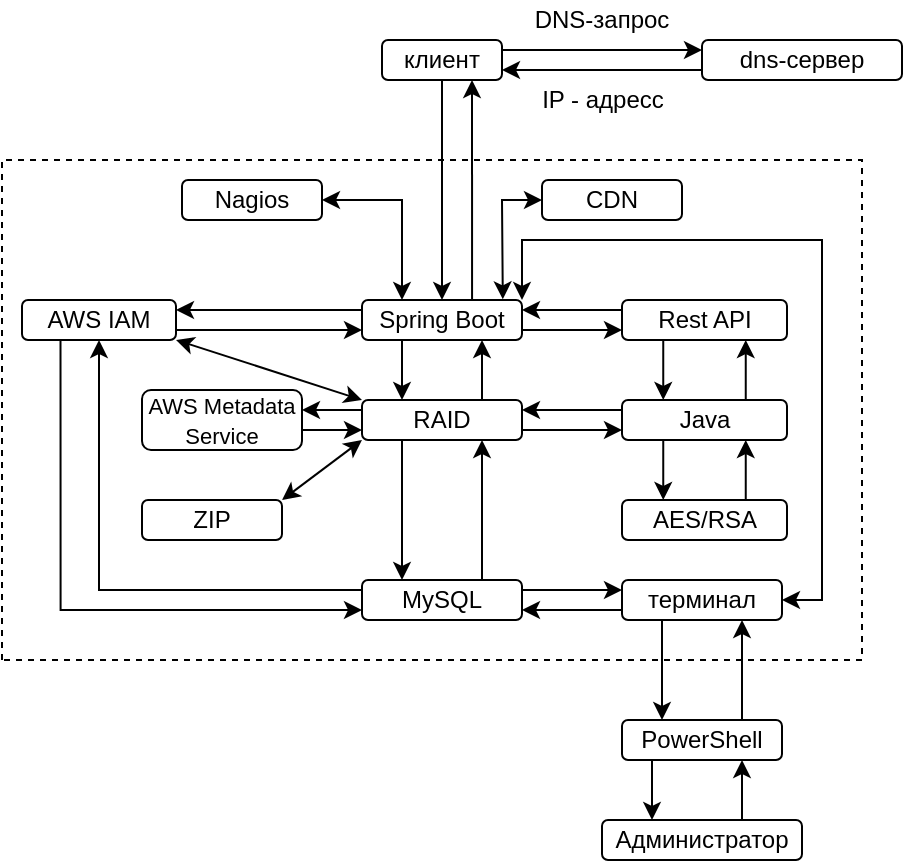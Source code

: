 <mxfile version="22.1.11" type="github">
  <diagram name="Page-1" id="obZxsj13Jo5Xu7hYfCBI">
    <mxGraphModel dx="481" dy="531" grid="1" gridSize="10" guides="1" tooltips="1" connect="1" arrows="1" fold="1" page="1" pageScale="1" pageWidth="827" pageHeight="1169" math="0" shadow="0">
      <root>
        <mxCell id="0" />
        <mxCell id="1" parent="0" />
        <mxCell id="RF3mzznCfDQ3xYkZ4044-8" style="edgeStyle=orthogonalEdgeStyle;rounded=0;orthogonalLoop=1;jettySize=auto;html=1;exitX=1;exitY=0.25;exitDx=0;exitDy=0;entryX=0;entryY=0.25;entryDx=0;entryDy=0;" edge="1" parent="1" source="RF3mzznCfDQ3xYkZ4044-1" target="RF3mzznCfDQ3xYkZ4044-3">
          <mxGeometry relative="1" as="geometry" />
        </mxCell>
        <mxCell id="RF3mzznCfDQ3xYkZ4044-98" style="edgeStyle=orthogonalEdgeStyle;rounded=0;orthogonalLoop=1;jettySize=auto;html=1;exitX=0.5;exitY=1;exitDx=0;exitDy=0;entryX=0.5;entryY=0;entryDx=0;entryDy=0;" edge="1" parent="1" source="RF3mzznCfDQ3xYkZ4044-1" target="RF3mzznCfDQ3xYkZ4044-29">
          <mxGeometry relative="1" as="geometry" />
        </mxCell>
        <mxCell id="RF3mzznCfDQ3xYkZ4044-1" value="клиент" style="rounded=1;whiteSpace=wrap;html=1;" vertex="1" parent="1">
          <mxGeometry x="380" y="60" width="60" height="20" as="geometry" />
        </mxCell>
        <mxCell id="RF3mzznCfDQ3xYkZ4044-9" style="edgeStyle=orthogonalEdgeStyle;rounded=0;orthogonalLoop=1;jettySize=auto;html=1;exitX=0;exitY=0.75;exitDx=0;exitDy=0;entryX=1;entryY=0.75;entryDx=0;entryDy=0;" edge="1" parent="1" source="RF3mzznCfDQ3xYkZ4044-3" target="RF3mzznCfDQ3xYkZ4044-1">
          <mxGeometry relative="1" as="geometry" />
        </mxCell>
        <mxCell id="RF3mzznCfDQ3xYkZ4044-3" value="dns-сервер" style="rounded=1;whiteSpace=wrap;html=1;" vertex="1" parent="1">
          <mxGeometry x="540" y="60" width="100" height="20" as="geometry" />
        </mxCell>
        <mxCell id="RF3mzznCfDQ3xYkZ4044-5" value="DNS-запрос" style="text;html=1;strokeColor=none;fillColor=none;align=center;verticalAlign=middle;whiteSpace=wrap;rounded=0;" vertex="1" parent="1">
          <mxGeometry x="450" y="40" width="80" height="20" as="geometry" />
        </mxCell>
        <mxCell id="RF3mzznCfDQ3xYkZ4044-6" value="IP - адресс" style="text;html=1;strokeColor=none;fillColor=none;align=center;verticalAlign=middle;whiteSpace=wrap;rounded=0;" vertex="1" parent="1">
          <mxGeometry x="457.5" y="80" width="65" height="20" as="geometry" />
        </mxCell>
        <mxCell id="RF3mzznCfDQ3xYkZ4044-20" value="ZIP" style="rounded=1;whiteSpace=wrap;html=1;" vertex="1" parent="1">
          <mxGeometry x="260" y="290" width="70" height="20" as="geometry" />
        </mxCell>
        <mxCell id="RF3mzznCfDQ3xYkZ4044-80" style="edgeStyle=orthogonalEdgeStyle;rounded=0;orthogonalLoop=1;jettySize=auto;html=1;exitX=0.75;exitY=0;exitDx=0;exitDy=0;entryX=0.75;entryY=1;entryDx=0;entryDy=0;" edge="1" parent="1" source="RF3mzznCfDQ3xYkZ4044-21" target="RF3mzznCfDQ3xYkZ4044-34">
          <mxGeometry relative="1" as="geometry" />
        </mxCell>
        <mxCell id="RF3mzznCfDQ3xYkZ4044-21" value="AES/RSA" style="rounded=1;whiteSpace=wrap;html=1;" vertex="1" parent="1">
          <mxGeometry x="500" y="290" width="82.5" height="20" as="geometry" />
        </mxCell>
        <mxCell id="RF3mzznCfDQ3xYkZ4044-65" style="edgeStyle=orthogonalEdgeStyle;rounded=0;orthogonalLoop=1;jettySize=auto;html=1;exitX=0;exitY=0.25;exitDx=0;exitDy=0;entryX=0.5;entryY=1;entryDx=0;entryDy=0;" edge="1" parent="1" source="RF3mzznCfDQ3xYkZ4044-22" target="RF3mzznCfDQ3xYkZ4044-27">
          <mxGeometry relative="1" as="geometry" />
        </mxCell>
        <mxCell id="RF3mzznCfDQ3xYkZ4044-120" style="edgeStyle=orthogonalEdgeStyle;rounded=0;orthogonalLoop=1;jettySize=auto;html=1;exitX=0.75;exitY=0;exitDx=0;exitDy=0;entryX=0.75;entryY=1;entryDx=0;entryDy=0;" edge="1" parent="1" source="RF3mzznCfDQ3xYkZ4044-22" target="RF3mzznCfDQ3xYkZ4044-26">
          <mxGeometry relative="1" as="geometry" />
        </mxCell>
        <mxCell id="RF3mzznCfDQ3xYkZ4044-122" style="edgeStyle=orthogonalEdgeStyle;rounded=0;orthogonalLoop=1;jettySize=auto;html=1;exitX=1;exitY=0.25;exitDx=0;exitDy=0;entryX=0;entryY=0.25;entryDx=0;entryDy=0;" edge="1" parent="1" source="RF3mzznCfDQ3xYkZ4044-22" target="RF3mzznCfDQ3xYkZ4044-121">
          <mxGeometry relative="1" as="geometry" />
        </mxCell>
        <mxCell id="RF3mzznCfDQ3xYkZ4044-22" value="MySQL" style="rounded=1;whiteSpace=wrap;html=1;" vertex="1" parent="1">
          <mxGeometry x="370" y="330" width="80" height="20" as="geometry" />
        </mxCell>
        <mxCell id="RF3mzznCfDQ3xYkZ4044-87" style="edgeStyle=orthogonalEdgeStyle;rounded=0;orthogonalLoop=1;jettySize=auto;html=1;exitX=0.75;exitY=0;exitDx=0;exitDy=0;entryX=0.75;entryY=1;entryDx=0;entryDy=0;" edge="1" parent="1" source="RF3mzznCfDQ3xYkZ4044-26" target="RF3mzznCfDQ3xYkZ4044-29">
          <mxGeometry relative="1" as="geometry" />
        </mxCell>
        <mxCell id="RF3mzznCfDQ3xYkZ4044-114" style="edgeStyle=orthogonalEdgeStyle;rounded=0;orthogonalLoop=1;jettySize=auto;html=1;exitX=1;exitY=0.75;exitDx=0;exitDy=0;entryX=0;entryY=0.75;entryDx=0;entryDy=0;" edge="1" parent="1" source="RF3mzznCfDQ3xYkZ4044-26" target="RF3mzznCfDQ3xYkZ4044-34">
          <mxGeometry relative="1" as="geometry" />
        </mxCell>
        <mxCell id="RF3mzznCfDQ3xYkZ4044-117" style="edgeStyle=orthogonalEdgeStyle;rounded=0;orthogonalLoop=1;jettySize=auto;html=1;exitX=0.25;exitY=1;exitDx=0;exitDy=0;entryX=0.25;entryY=0;entryDx=0;entryDy=0;" edge="1" parent="1" source="RF3mzznCfDQ3xYkZ4044-26" target="RF3mzznCfDQ3xYkZ4044-22">
          <mxGeometry relative="1" as="geometry" />
        </mxCell>
        <mxCell id="RF3mzznCfDQ3xYkZ4044-26" value="RAID" style="rounded=1;whiteSpace=wrap;html=1;" vertex="1" parent="1">
          <mxGeometry x="370" y="240" width="80" height="20" as="geometry" />
        </mxCell>
        <mxCell id="RF3mzznCfDQ3xYkZ4044-54" style="edgeStyle=orthogonalEdgeStyle;rounded=0;orthogonalLoop=1;jettySize=auto;html=1;exitX=1;exitY=0.75;exitDx=0;exitDy=0;entryX=0;entryY=0.75;entryDx=0;entryDy=0;" edge="1" parent="1" source="RF3mzznCfDQ3xYkZ4044-27" target="RF3mzznCfDQ3xYkZ4044-29">
          <mxGeometry relative="1" as="geometry" />
        </mxCell>
        <mxCell id="RF3mzznCfDQ3xYkZ4044-64" style="edgeStyle=orthogonalEdgeStyle;rounded=0;orthogonalLoop=1;jettySize=auto;html=1;exitX=0.25;exitY=1;exitDx=0;exitDy=0;entryX=0;entryY=0.75;entryDx=0;entryDy=0;" edge="1" parent="1" source="RF3mzznCfDQ3xYkZ4044-27" target="RF3mzznCfDQ3xYkZ4044-22">
          <mxGeometry relative="1" as="geometry" />
        </mxCell>
        <mxCell id="RF3mzznCfDQ3xYkZ4044-27" value="AWS IAM" style="rounded=1;whiteSpace=wrap;html=1;" vertex="1" parent="1">
          <mxGeometry x="200" y="190" width="77" height="20" as="geometry" />
        </mxCell>
        <mxCell id="RF3mzznCfDQ3xYkZ4044-28" style="edgeStyle=orthogonalEdgeStyle;rounded=0;orthogonalLoop=1;jettySize=auto;html=1;exitX=0.5;exitY=1;exitDx=0;exitDy=0;" edge="1" parent="1" source="RF3mzznCfDQ3xYkZ4044-27" target="RF3mzznCfDQ3xYkZ4044-27">
          <mxGeometry relative="1" as="geometry" />
        </mxCell>
        <mxCell id="RF3mzznCfDQ3xYkZ4044-53" style="edgeStyle=orthogonalEdgeStyle;rounded=0;orthogonalLoop=1;jettySize=auto;html=1;exitX=0;exitY=0.25;exitDx=0;exitDy=0;entryX=1;entryY=0.25;entryDx=0;entryDy=0;" edge="1" parent="1" source="RF3mzznCfDQ3xYkZ4044-29" target="RF3mzznCfDQ3xYkZ4044-27">
          <mxGeometry relative="1" as="geometry">
            <Array as="points">
              <mxPoint x="340" y="195" />
              <mxPoint x="340" y="195" />
            </Array>
          </mxGeometry>
        </mxCell>
        <mxCell id="RF3mzznCfDQ3xYkZ4044-85" style="edgeStyle=orthogonalEdgeStyle;rounded=0;orthogonalLoop=1;jettySize=auto;html=1;exitX=1;exitY=0.75;exitDx=0;exitDy=0;entryX=0;entryY=0.75;entryDx=0;entryDy=0;" edge="1" parent="1" source="RF3mzznCfDQ3xYkZ4044-29" target="RF3mzznCfDQ3xYkZ4044-68">
          <mxGeometry relative="1" as="geometry" />
        </mxCell>
        <mxCell id="RF3mzznCfDQ3xYkZ4044-86" style="edgeStyle=orthogonalEdgeStyle;rounded=0;orthogonalLoop=1;jettySize=auto;html=1;exitX=0.25;exitY=1;exitDx=0;exitDy=0;entryX=0.25;entryY=0;entryDx=0;entryDy=0;" edge="1" parent="1" source="RF3mzznCfDQ3xYkZ4044-29" target="RF3mzznCfDQ3xYkZ4044-26">
          <mxGeometry relative="1" as="geometry" />
        </mxCell>
        <mxCell id="RF3mzznCfDQ3xYkZ4044-96" style="edgeStyle=orthogonalEdgeStyle;rounded=0;orthogonalLoop=1;jettySize=auto;html=1;exitX=0.688;exitY=0;exitDx=0;exitDy=0;entryX=0.75;entryY=1;entryDx=0;entryDy=0;exitPerimeter=0;" edge="1" parent="1" source="RF3mzznCfDQ3xYkZ4044-29" target="RF3mzznCfDQ3xYkZ4044-1">
          <mxGeometry relative="1" as="geometry" />
        </mxCell>
        <mxCell id="RF3mzznCfDQ3xYkZ4044-29" value="Spring Boot" style="rounded=1;whiteSpace=wrap;html=1;" vertex="1" parent="1">
          <mxGeometry x="370" y="190" width="80" height="20" as="geometry" />
        </mxCell>
        <mxCell id="RF3mzznCfDQ3xYkZ4044-73" style="edgeStyle=orthogonalEdgeStyle;rounded=0;orthogonalLoop=1;jettySize=auto;html=1;exitX=0.75;exitY=0;exitDx=0;exitDy=0;entryX=0.75;entryY=1;entryDx=0;entryDy=0;" edge="1" parent="1" source="RF3mzznCfDQ3xYkZ4044-34" target="RF3mzznCfDQ3xYkZ4044-68">
          <mxGeometry relative="1" as="geometry" />
        </mxCell>
        <mxCell id="RF3mzznCfDQ3xYkZ4044-79" style="edgeStyle=orthogonalEdgeStyle;rounded=0;orthogonalLoop=1;jettySize=auto;html=1;exitX=0.25;exitY=1;exitDx=0;exitDy=0;entryX=0.25;entryY=0;entryDx=0;entryDy=0;" edge="1" parent="1" source="RF3mzznCfDQ3xYkZ4044-34" target="RF3mzznCfDQ3xYkZ4044-21">
          <mxGeometry relative="1" as="geometry" />
        </mxCell>
        <mxCell id="RF3mzznCfDQ3xYkZ4044-113" style="edgeStyle=orthogonalEdgeStyle;rounded=0;orthogonalLoop=1;jettySize=auto;html=1;exitX=0;exitY=0.25;exitDx=0;exitDy=0;entryX=1;entryY=0.25;entryDx=0;entryDy=0;" edge="1" parent="1" source="RF3mzznCfDQ3xYkZ4044-34" target="RF3mzznCfDQ3xYkZ4044-26">
          <mxGeometry relative="1" as="geometry" />
        </mxCell>
        <mxCell id="RF3mzznCfDQ3xYkZ4044-34" value="Java" style="rounded=1;whiteSpace=wrap;html=1;" vertex="1" parent="1">
          <mxGeometry x="500" y="240" width="82.5" height="20" as="geometry" />
        </mxCell>
        <mxCell id="RF3mzznCfDQ3xYkZ4044-55" value="CDN" style="rounded=1;whiteSpace=wrap;html=1;" vertex="1" parent="1">
          <mxGeometry x="460" y="130" width="70" height="20" as="geometry" />
        </mxCell>
        <mxCell id="RF3mzznCfDQ3xYkZ4044-58" value="" style="endArrow=classic;startArrow=classic;html=1;rounded=0;entryX=0;entryY=0.5;entryDx=0;entryDy=0;exitX=0.88;exitY=-0.016;exitDx=0;exitDy=0;exitPerimeter=0;" edge="1" parent="1" source="RF3mzznCfDQ3xYkZ4044-29" target="RF3mzznCfDQ3xYkZ4044-55">
          <mxGeometry width="50" height="50" relative="1" as="geometry">
            <mxPoint x="450" y="190" as="sourcePoint" />
            <mxPoint x="500" y="140" as="targetPoint" />
            <Array as="points">
              <mxPoint x="440" y="140" />
            </Array>
          </mxGeometry>
        </mxCell>
        <mxCell id="RF3mzznCfDQ3xYkZ4044-72" style="edgeStyle=orthogonalEdgeStyle;rounded=0;orthogonalLoop=1;jettySize=auto;html=1;exitX=0.25;exitY=1;exitDx=0;exitDy=0;entryX=0.25;entryY=0;entryDx=0;entryDy=0;" edge="1" parent="1" source="RF3mzznCfDQ3xYkZ4044-68" target="RF3mzznCfDQ3xYkZ4044-34">
          <mxGeometry relative="1" as="geometry" />
        </mxCell>
        <mxCell id="RF3mzznCfDQ3xYkZ4044-84" style="edgeStyle=orthogonalEdgeStyle;rounded=0;orthogonalLoop=1;jettySize=auto;html=1;exitX=0;exitY=0.25;exitDx=0;exitDy=0;entryX=1;entryY=0.25;entryDx=0;entryDy=0;" edge="1" parent="1" source="RF3mzznCfDQ3xYkZ4044-68" target="RF3mzznCfDQ3xYkZ4044-29">
          <mxGeometry relative="1" as="geometry" />
        </mxCell>
        <mxCell id="RF3mzznCfDQ3xYkZ4044-68" value="Rest API" style="rounded=1;whiteSpace=wrap;html=1;" vertex="1" parent="1">
          <mxGeometry x="500" y="190" width="82.5" height="20" as="geometry" />
        </mxCell>
        <mxCell id="RF3mzznCfDQ3xYkZ4044-88" value="Nagios" style="rounded=1;whiteSpace=wrap;html=1;" vertex="1" parent="1">
          <mxGeometry x="280" y="130" width="70" height="20" as="geometry" />
        </mxCell>
        <mxCell id="RF3mzznCfDQ3xYkZ4044-93" value="" style="endArrow=classic;startArrow=classic;html=1;rounded=0;entryX=1;entryY=0.5;entryDx=0;entryDy=0;exitX=0.25;exitY=0;exitDx=0;exitDy=0;" edge="1" parent="1" source="RF3mzznCfDQ3xYkZ4044-29" target="RF3mzznCfDQ3xYkZ4044-88">
          <mxGeometry width="50" height="50" relative="1" as="geometry">
            <mxPoint x="360" y="350" as="sourcePoint" />
            <mxPoint x="410" y="300" as="targetPoint" />
            <Array as="points">
              <mxPoint x="390" y="140" />
            </Array>
          </mxGeometry>
        </mxCell>
        <mxCell id="RF3mzznCfDQ3xYkZ4044-110" style="edgeStyle=orthogonalEdgeStyle;rounded=0;orthogonalLoop=1;jettySize=auto;html=1;exitX=1;exitY=0.75;exitDx=0;exitDy=0;entryX=0;entryY=0.75;entryDx=0;entryDy=0;" edge="1" parent="1" source="RF3mzznCfDQ3xYkZ4044-102" target="RF3mzznCfDQ3xYkZ4044-26">
          <mxGeometry relative="1" as="geometry">
            <Array as="points">
              <mxPoint x="330" y="255" />
            </Array>
          </mxGeometry>
        </mxCell>
        <mxCell id="RF3mzznCfDQ3xYkZ4044-102" value="&lt;font style=&quot;font-size: 11px;&quot;&gt;AWS Metadata Service&lt;/font&gt;" style="rounded=1;whiteSpace=wrap;html=1;" vertex="1" parent="1">
          <mxGeometry x="260" y="235" width="80" height="30" as="geometry" />
        </mxCell>
        <mxCell id="RF3mzznCfDQ3xYkZ4044-109" value="" style="endArrow=classic;html=1;rounded=0;exitX=0;exitY=0.25;exitDx=0;exitDy=0;" edge="1" parent="1" source="RF3mzznCfDQ3xYkZ4044-26">
          <mxGeometry width="50" height="50" relative="1" as="geometry">
            <mxPoint x="360" y="330" as="sourcePoint" />
            <mxPoint x="340" y="245" as="targetPoint" />
          </mxGeometry>
        </mxCell>
        <mxCell id="RF3mzznCfDQ3xYkZ4044-112" value="" style="endArrow=classic;startArrow=classic;html=1;rounded=0;exitX=1;exitY=1;exitDx=0;exitDy=0;entryX=0;entryY=0;entryDx=0;entryDy=0;" edge="1" parent="1" source="RF3mzznCfDQ3xYkZ4044-27" target="RF3mzznCfDQ3xYkZ4044-26">
          <mxGeometry width="50" height="50" relative="1" as="geometry">
            <mxPoint x="400" y="280" as="sourcePoint" />
            <mxPoint x="450" y="230" as="targetPoint" />
          </mxGeometry>
        </mxCell>
        <mxCell id="RF3mzznCfDQ3xYkZ4044-115" value="" style="endArrow=classic;startArrow=classic;html=1;rounded=0;exitX=1;exitY=0;exitDx=0;exitDy=0;entryX=0;entryY=1;entryDx=0;entryDy=0;" edge="1" parent="1" source="RF3mzznCfDQ3xYkZ4044-20" target="RF3mzznCfDQ3xYkZ4044-26">
          <mxGeometry width="50" height="50" relative="1" as="geometry">
            <mxPoint x="370" y="330" as="sourcePoint" />
            <mxPoint x="420" y="280" as="targetPoint" />
          </mxGeometry>
        </mxCell>
        <mxCell id="RF3mzznCfDQ3xYkZ4044-124" style="edgeStyle=orthogonalEdgeStyle;rounded=0;orthogonalLoop=1;jettySize=auto;html=1;exitX=0;exitY=0.75;exitDx=0;exitDy=0;entryX=1;entryY=0.75;entryDx=0;entryDy=0;" edge="1" parent="1" source="RF3mzznCfDQ3xYkZ4044-121" target="RF3mzznCfDQ3xYkZ4044-22">
          <mxGeometry relative="1" as="geometry" />
        </mxCell>
        <mxCell id="RF3mzznCfDQ3xYkZ4044-127" style="edgeStyle=orthogonalEdgeStyle;rounded=0;orthogonalLoop=1;jettySize=auto;html=1;exitX=0.25;exitY=1;exitDx=0;exitDy=0;entryX=0.25;entryY=0;entryDx=0;entryDy=0;" edge="1" parent="1" source="RF3mzznCfDQ3xYkZ4044-121" target="RF3mzznCfDQ3xYkZ4044-126">
          <mxGeometry relative="1" as="geometry" />
        </mxCell>
        <mxCell id="RF3mzznCfDQ3xYkZ4044-121" value="терминал" style="rounded=1;whiteSpace=wrap;html=1;" vertex="1" parent="1">
          <mxGeometry x="500" y="330" width="80" height="20" as="geometry" />
        </mxCell>
        <mxCell id="RF3mzznCfDQ3xYkZ4044-125" value="" style="endArrow=classic;startArrow=classic;html=1;rounded=0;entryX=1;entryY=0.5;entryDx=0;entryDy=0;" edge="1" parent="1" target="RF3mzznCfDQ3xYkZ4044-121">
          <mxGeometry width="50" height="50" relative="1" as="geometry">
            <mxPoint x="450" y="190" as="sourcePoint" />
            <mxPoint x="610" y="160" as="targetPoint" />
            <Array as="points">
              <mxPoint x="450" y="160" />
              <mxPoint x="600" y="160" />
              <mxPoint x="600" y="340" />
            </Array>
          </mxGeometry>
        </mxCell>
        <mxCell id="RF3mzznCfDQ3xYkZ4044-130" style="edgeStyle=orthogonalEdgeStyle;rounded=0;orthogonalLoop=1;jettySize=auto;html=1;exitX=0.25;exitY=1;exitDx=0;exitDy=0;entryX=0.25;entryY=0;entryDx=0;entryDy=0;" edge="1" parent="1" source="RF3mzznCfDQ3xYkZ4044-126" target="RF3mzznCfDQ3xYkZ4044-129">
          <mxGeometry relative="1" as="geometry" />
        </mxCell>
        <mxCell id="RF3mzznCfDQ3xYkZ4044-136" style="edgeStyle=orthogonalEdgeStyle;rounded=0;orthogonalLoop=1;jettySize=auto;html=1;exitX=0.75;exitY=0;exitDx=0;exitDy=0;entryX=0.75;entryY=1;entryDx=0;entryDy=0;" edge="1" parent="1" source="RF3mzznCfDQ3xYkZ4044-126" target="RF3mzznCfDQ3xYkZ4044-121">
          <mxGeometry relative="1" as="geometry" />
        </mxCell>
        <mxCell id="RF3mzznCfDQ3xYkZ4044-126" value="PowerShell" style="rounded=1;whiteSpace=wrap;html=1;" vertex="1" parent="1">
          <mxGeometry x="500" y="400" width="80" height="20" as="geometry" />
        </mxCell>
        <mxCell id="RF3mzznCfDQ3xYkZ4044-132" style="edgeStyle=orthogonalEdgeStyle;rounded=0;orthogonalLoop=1;jettySize=auto;html=1;exitX=0.75;exitY=0;exitDx=0;exitDy=0;entryX=0.75;entryY=1;entryDx=0;entryDy=0;" edge="1" parent="1" source="RF3mzznCfDQ3xYkZ4044-129" target="RF3mzznCfDQ3xYkZ4044-126">
          <mxGeometry relative="1" as="geometry" />
        </mxCell>
        <mxCell id="RF3mzznCfDQ3xYkZ4044-129" value="Администратор" style="rounded=1;whiteSpace=wrap;html=1;" vertex="1" parent="1">
          <mxGeometry x="490" y="450" width="100" height="20" as="geometry" />
        </mxCell>
        <mxCell id="RF3mzznCfDQ3xYkZ4044-135" value="" style="endArrow=none;dashed=1;html=1;rounded=0;" edge="1" parent="1">
          <mxGeometry width="50" height="50" relative="1" as="geometry">
            <mxPoint x="190" y="370" as="sourcePoint" />
            <mxPoint x="190" y="370" as="targetPoint" />
            <Array as="points">
              <mxPoint x="190" y="120" />
              <mxPoint x="620" y="120" />
              <mxPoint x="620" y="370" />
            </Array>
          </mxGeometry>
        </mxCell>
      </root>
    </mxGraphModel>
  </diagram>
</mxfile>
